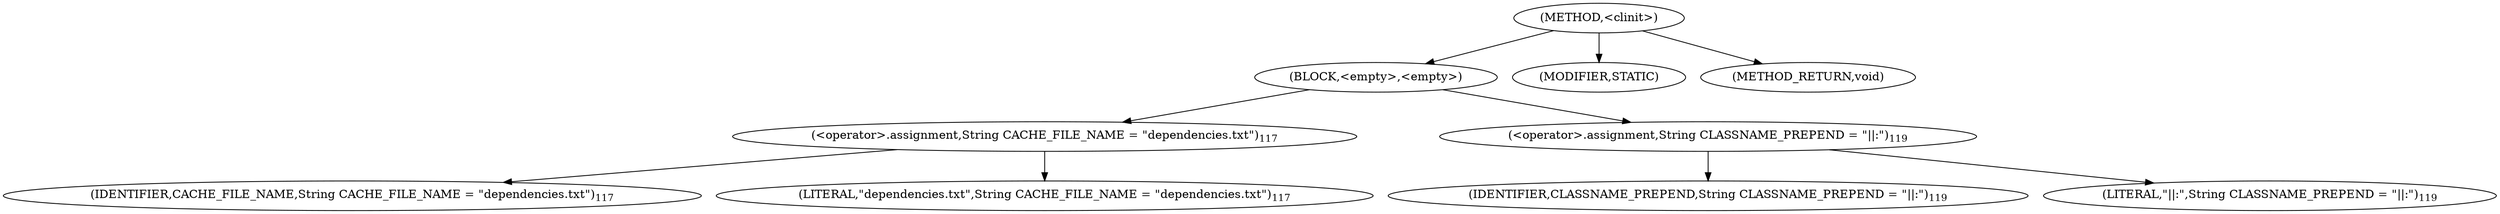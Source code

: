 digraph "&lt;clinit&gt;" {  
"2316" [label = <(METHOD,&lt;clinit&gt;)> ]
"2317" [label = <(BLOCK,&lt;empty&gt;,&lt;empty&gt;)> ]
"2318" [label = <(&lt;operator&gt;.assignment,String CACHE_FILE_NAME = &quot;dependencies.txt&quot;)<SUB>117</SUB>> ]
"2319" [label = <(IDENTIFIER,CACHE_FILE_NAME,String CACHE_FILE_NAME = &quot;dependencies.txt&quot;)<SUB>117</SUB>> ]
"2320" [label = <(LITERAL,&quot;dependencies.txt&quot;,String CACHE_FILE_NAME = &quot;dependencies.txt&quot;)<SUB>117</SUB>> ]
"2321" [label = <(&lt;operator&gt;.assignment,String CLASSNAME_PREPEND = &quot;||:&quot;)<SUB>119</SUB>> ]
"2322" [label = <(IDENTIFIER,CLASSNAME_PREPEND,String CLASSNAME_PREPEND = &quot;||:&quot;)<SUB>119</SUB>> ]
"2323" [label = <(LITERAL,&quot;||:&quot;,String CLASSNAME_PREPEND = &quot;||:&quot;)<SUB>119</SUB>> ]
"2324" [label = <(MODIFIER,STATIC)> ]
"2325" [label = <(METHOD_RETURN,void)> ]
  "2316" -> "2317" 
  "2316" -> "2324" 
  "2316" -> "2325" 
  "2317" -> "2318" 
  "2317" -> "2321" 
  "2318" -> "2319" 
  "2318" -> "2320" 
  "2321" -> "2322" 
  "2321" -> "2323" 
}
